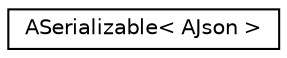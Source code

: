 digraph "Graphical Class Hierarchy"
{
 // LATEX_PDF_SIZE
  edge [fontname="Helvetica",fontsize="10",labelfontname="Helvetica",labelfontsize="10"];
  node [fontname="Helvetica",fontsize="10",shape=record];
  rankdir="LR";
  Node0 [label="ASerializable\< AJson \>",height=0.2,width=0.4,color="black", fillcolor="white", style="filled",URL="$structASerializable_3_01AJson_01_4.html",tooltip=" "];
}
